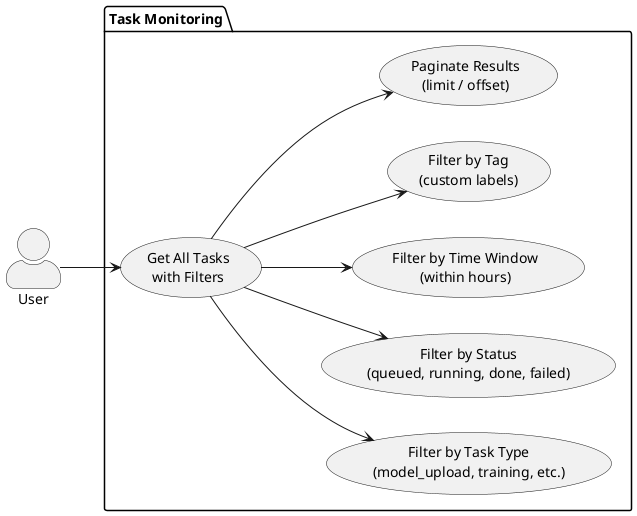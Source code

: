 @startuml use-cases-tasks
left to right direction
skinparam actorStyle awesome
actor User

package "Task Monitoring" {
    usecase GetTasks as "Get All Tasks\nwith Filters"
    usecase FilterByType as "Filter by Task Type\n(model_upload, training, etc.)"
    usecase FilterByStatus as "Filter by Status\n(queued, running, done, failed)"
    usecase FilterByTime as "Filter by Time Window\n(within hours)"
    usecase FilterByTag as "Filter by Tag\n(custom labels)"
    usecase Paginate as "Paginate Results\n(limit / offset)"
}

User --> GetTasks
GetTasks --> FilterByType
GetTasks --> FilterByStatus
GetTasks --> FilterByTime
GetTasks --> FilterByTag
GetTasks --> Paginate

@enduml
